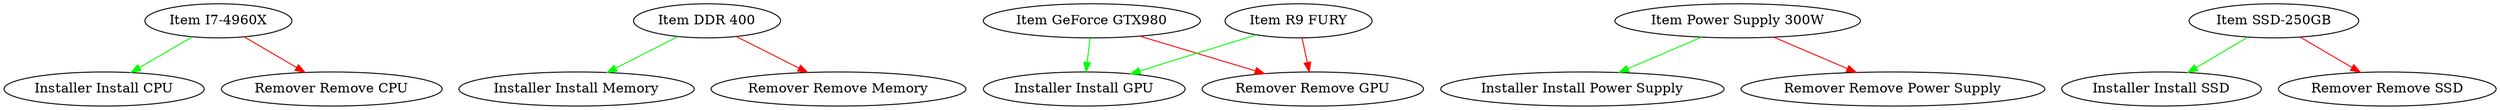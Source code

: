digraph itemGraph {
"Item I7-4960X" -> "Installer Install CPU" [color=green];
"Item I7-4960X" -> "Remover Remove CPU" [color=red];
"Item DDR 400" -> "Installer Install Memory" [color=green];
"Item DDR 400" -> "Remover Remove Memory" [color=red];
"Item GeForce GTX980" -> "Installer Install GPU" [color=green];
"Item GeForce GTX980" -> "Remover Remove GPU" [color=red];
"Item R9 FURY" -> "Installer Install GPU" [color=green];
"Item R9 FURY" -> "Remover Remove GPU" [color=red];
"Item Power Supply 300W" -> "Installer Install Power Supply" [color=green];
"Item Power Supply 300W" -> "Remover Remove Power Supply" [color=red];
"Item SSD-250GB" -> "Installer Install SSD" [color=green];
"Item SSD-250GB" -> "Remover Remove SSD" [color=red];
}
